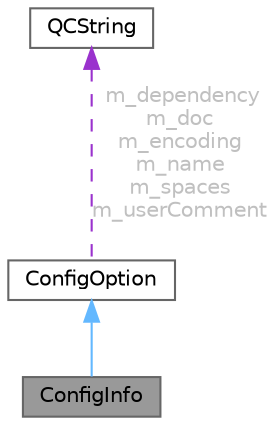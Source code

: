 digraph "ConfigInfo"
{
 // INTERACTIVE_SVG=YES
 // LATEX_PDF_SIZE
  bgcolor="transparent";
  edge [fontname=Helvetica,fontsize=10,labelfontname=Helvetica,labelfontsize=10];
  node [fontname=Helvetica,fontsize=10,shape=box,height=0.2,width=0.4];
  Node1 [label="ConfigInfo",height=0.2,width=0.4,color="gray40", fillcolor="grey60", style="filled", fontcolor="black",tooltip="Section marker for grouping the configuration options."];
  Node2 -> Node1 [dir="back",color="steelblue1",style="solid",tooltip=" "];
  Node2 [label="ConfigOption",height=0.2,width=0.4,color="gray40", fillcolor="white", style="filled",URL="$d2/dd3/class_config_option.html",tooltip="Abstract base class for any configuration option."];
  Node3 -> Node2 [dir="back",color="darkorchid3",style="dashed",tooltip=" ",label=" m_dependency\nm_doc\nm_encoding\nm_name\nm_spaces\nm_userComment",fontcolor="grey" ];
  Node3 [label="QCString",height=0.2,width=0.4,color="gray40", fillcolor="white", style="filled",URL="$d9/d45/class_q_c_string.html",tooltip="This is an alternative implementation of QCString."];
}
